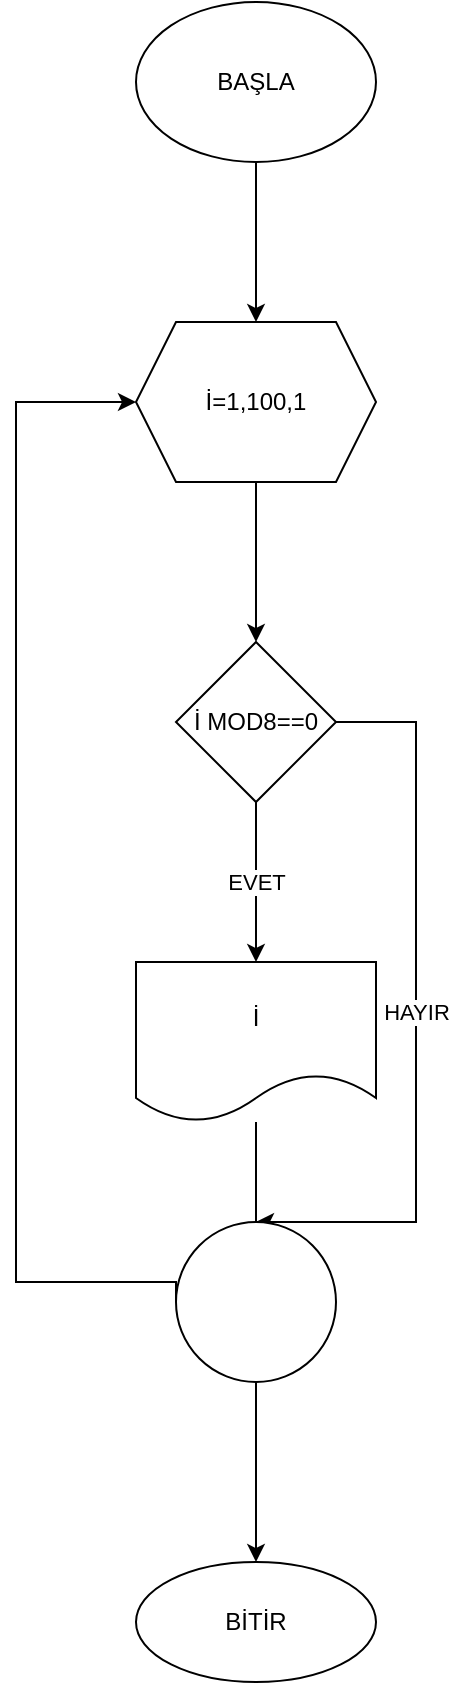<mxfile version="20.5.3" type="github"><diagram id="oug2wZwL75TR2nyaB-BZ" name="Sayfa -1"><mxGraphModel dx="1422" dy="800" grid="1" gridSize="10" guides="1" tooltips="1" connect="1" arrows="1" fold="1" page="1" pageScale="1" pageWidth="827" pageHeight="1169" math="0" shadow="0"><root><mxCell id="0"/><mxCell id="1" parent="0"/><mxCell id="q4b0b0vJUalWCATznPHa-3" value="" style="edgeStyle=orthogonalEdgeStyle;rounded=0;orthogonalLoop=1;jettySize=auto;html=1;" edge="1" parent="1" source="q4b0b0vJUalWCATznPHa-1" target="q4b0b0vJUalWCATznPHa-2"><mxGeometry relative="1" as="geometry"/></mxCell><mxCell id="q4b0b0vJUalWCATznPHa-1" value="BAŞLA" style="ellipse;whiteSpace=wrap;html=1;" vertex="1" parent="1"><mxGeometry x="340" width="120" height="80" as="geometry"/></mxCell><mxCell id="q4b0b0vJUalWCATznPHa-5" value="" style="edgeStyle=orthogonalEdgeStyle;rounded=0;orthogonalLoop=1;jettySize=auto;html=1;" edge="1" parent="1" source="q4b0b0vJUalWCATznPHa-2" target="q4b0b0vJUalWCATznPHa-4"><mxGeometry relative="1" as="geometry"/></mxCell><mxCell id="q4b0b0vJUalWCATznPHa-2" value="İ=1,100,1" style="shape=hexagon;perimeter=hexagonPerimeter2;whiteSpace=wrap;html=1;fixedSize=1;" vertex="1" parent="1"><mxGeometry x="340" y="160" width="120" height="80" as="geometry"/></mxCell><mxCell id="q4b0b0vJUalWCATznPHa-7" value="EVET" style="edgeStyle=orthogonalEdgeStyle;rounded=0;orthogonalLoop=1;jettySize=auto;html=1;" edge="1" parent="1" source="q4b0b0vJUalWCATznPHa-4" target="q4b0b0vJUalWCATznPHa-6"><mxGeometry relative="1" as="geometry"/></mxCell><mxCell id="q4b0b0vJUalWCATznPHa-16" value="HAYIR" style="edgeStyle=orthogonalEdgeStyle;rounded=0;orthogonalLoop=1;jettySize=auto;html=1;exitX=1;exitY=0.5;exitDx=0;exitDy=0;" edge="1" parent="1" source="q4b0b0vJUalWCATznPHa-4"><mxGeometry relative="1" as="geometry"><mxPoint x="400" y="610" as="targetPoint"/><Array as="points"><mxPoint x="480" y="360"/><mxPoint x="480" y="610"/></Array></mxGeometry></mxCell><mxCell id="q4b0b0vJUalWCATznPHa-4" value="İ MOD8==0" style="rhombus;whiteSpace=wrap;html=1;" vertex="1" parent="1"><mxGeometry x="360" y="320" width="80" height="80" as="geometry"/></mxCell><mxCell id="q4b0b0vJUalWCATznPHa-9" value="" style="edgeStyle=orthogonalEdgeStyle;rounded=0;orthogonalLoop=1;jettySize=auto;html=1;" edge="1" parent="1" source="q4b0b0vJUalWCATznPHa-6"><mxGeometry relative="1" as="geometry"><mxPoint x="400" y="640" as="targetPoint"/><Array as="points"/></mxGeometry></mxCell><mxCell id="q4b0b0vJUalWCATznPHa-6" value="İ" style="shape=document;whiteSpace=wrap;html=1;boundedLbl=1;" vertex="1" parent="1"><mxGeometry x="340" y="480" width="120" height="80" as="geometry"/></mxCell><mxCell id="q4b0b0vJUalWCATznPHa-12" style="edgeStyle=orthogonalEdgeStyle;rounded=0;orthogonalLoop=1;jettySize=auto;html=1;exitX=0;exitY=0.5;exitDx=0;exitDy=0;entryX=0;entryY=0.5;entryDx=0;entryDy=0;" edge="1" parent="1" source="q4b0b0vJUalWCATznPHa-10" target="q4b0b0vJUalWCATznPHa-2"><mxGeometry relative="1" as="geometry"><mxPoint x="280" y="240" as="targetPoint"/><Array as="points"><mxPoint x="360" y="640"/><mxPoint x="280" y="640"/><mxPoint x="280" y="200"/></Array></mxGeometry></mxCell><mxCell id="q4b0b0vJUalWCATznPHa-18" value="" style="edgeStyle=orthogonalEdgeStyle;rounded=0;orthogonalLoop=1;jettySize=auto;html=1;" edge="1" parent="1" source="q4b0b0vJUalWCATznPHa-10" target="q4b0b0vJUalWCATznPHa-17"><mxGeometry relative="1" as="geometry"/></mxCell><mxCell id="q4b0b0vJUalWCATznPHa-10" value="" style="ellipse;whiteSpace=wrap;html=1;aspect=fixed;" vertex="1" parent="1"><mxGeometry x="360" y="610" width="80" height="80" as="geometry"/></mxCell><mxCell id="q4b0b0vJUalWCATznPHa-17" value="BİTİR" style="ellipse;whiteSpace=wrap;html=1;" vertex="1" parent="1"><mxGeometry x="340" y="780" width="120" height="60" as="geometry"/></mxCell></root></mxGraphModel></diagram></mxfile>